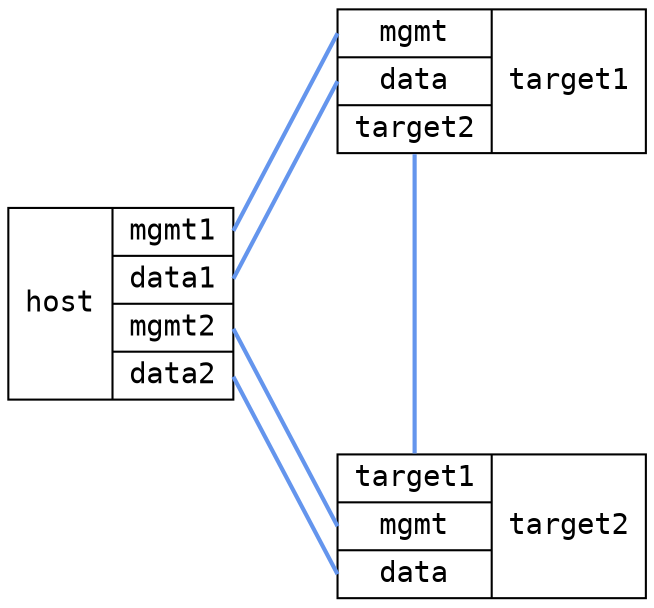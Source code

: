 graph "2x2" {
	layout="neato";
	overlap="false";
	esep="+20";

        node [shape=record, fontname="monospace"];
	edge [color="cornflowerblue", penwidth="2"];

	host [
	    label="host | { <mgmt1> mgmt1 | <data1> data1 | <mgmt2> mgmt2 | <data2> data2 }",
	    pos="0,12!",
	    kind="controller",
	];

        target1 [
	    label="{ <mgmt> mgmt | <data> data | <target2> target2} | target1",
	    pos="10,18!",

	    kind="infix",
	];
	target2 [
	    label="{ <target1> target1 |<mgmt> mgmt | <data> data  } | target2",
	    pos="10,6!",

	    kind="infix",
	];
	host:mgmt1 -- target1:mgmt [kind=mgmt]
        host:mgmt2 -- target2:mgmt [kind=mgmt]
	host:data1 -- target1:data
	host:data2 -- target2:data
	target1:target2 -- target2:target1
}
